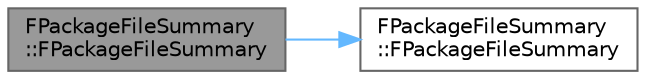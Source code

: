 digraph "FPackageFileSummary::FPackageFileSummary"
{
 // INTERACTIVE_SVG=YES
 // LATEX_PDF_SIZE
  bgcolor="transparent";
  edge [fontname=Helvetica,fontsize=10,labelfontname=Helvetica,labelfontsize=10];
  node [fontname=Helvetica,fontsize=10,shape=box,height=0.2,width=0.4];
  rankdir="LR";
  Node1 [id="Node000001",label="FPackageFileSummary\l::FPackageFileSummary",height=0.2,width=0.4,color="gray40", fillcolor="grey60", style="filled", fontcolor="black",tooltip=" "];
  Node1 -> Node2 [id="edge1_Node000001_Node000002",color="steelblue1",style="solid",tooltip=" "];
  Node2 [id="Node000002",label="FPackageFileSummary\l::FPackageFileSummary",height=0.2,width=0.4,color="grey40", fillcolor="white", style="filled",URL="$d7/db2/structFPackageFileSummary.html#a1dbbfdbaddee20fd6158f09f454f0133",tooltip="Constructor."];
}
